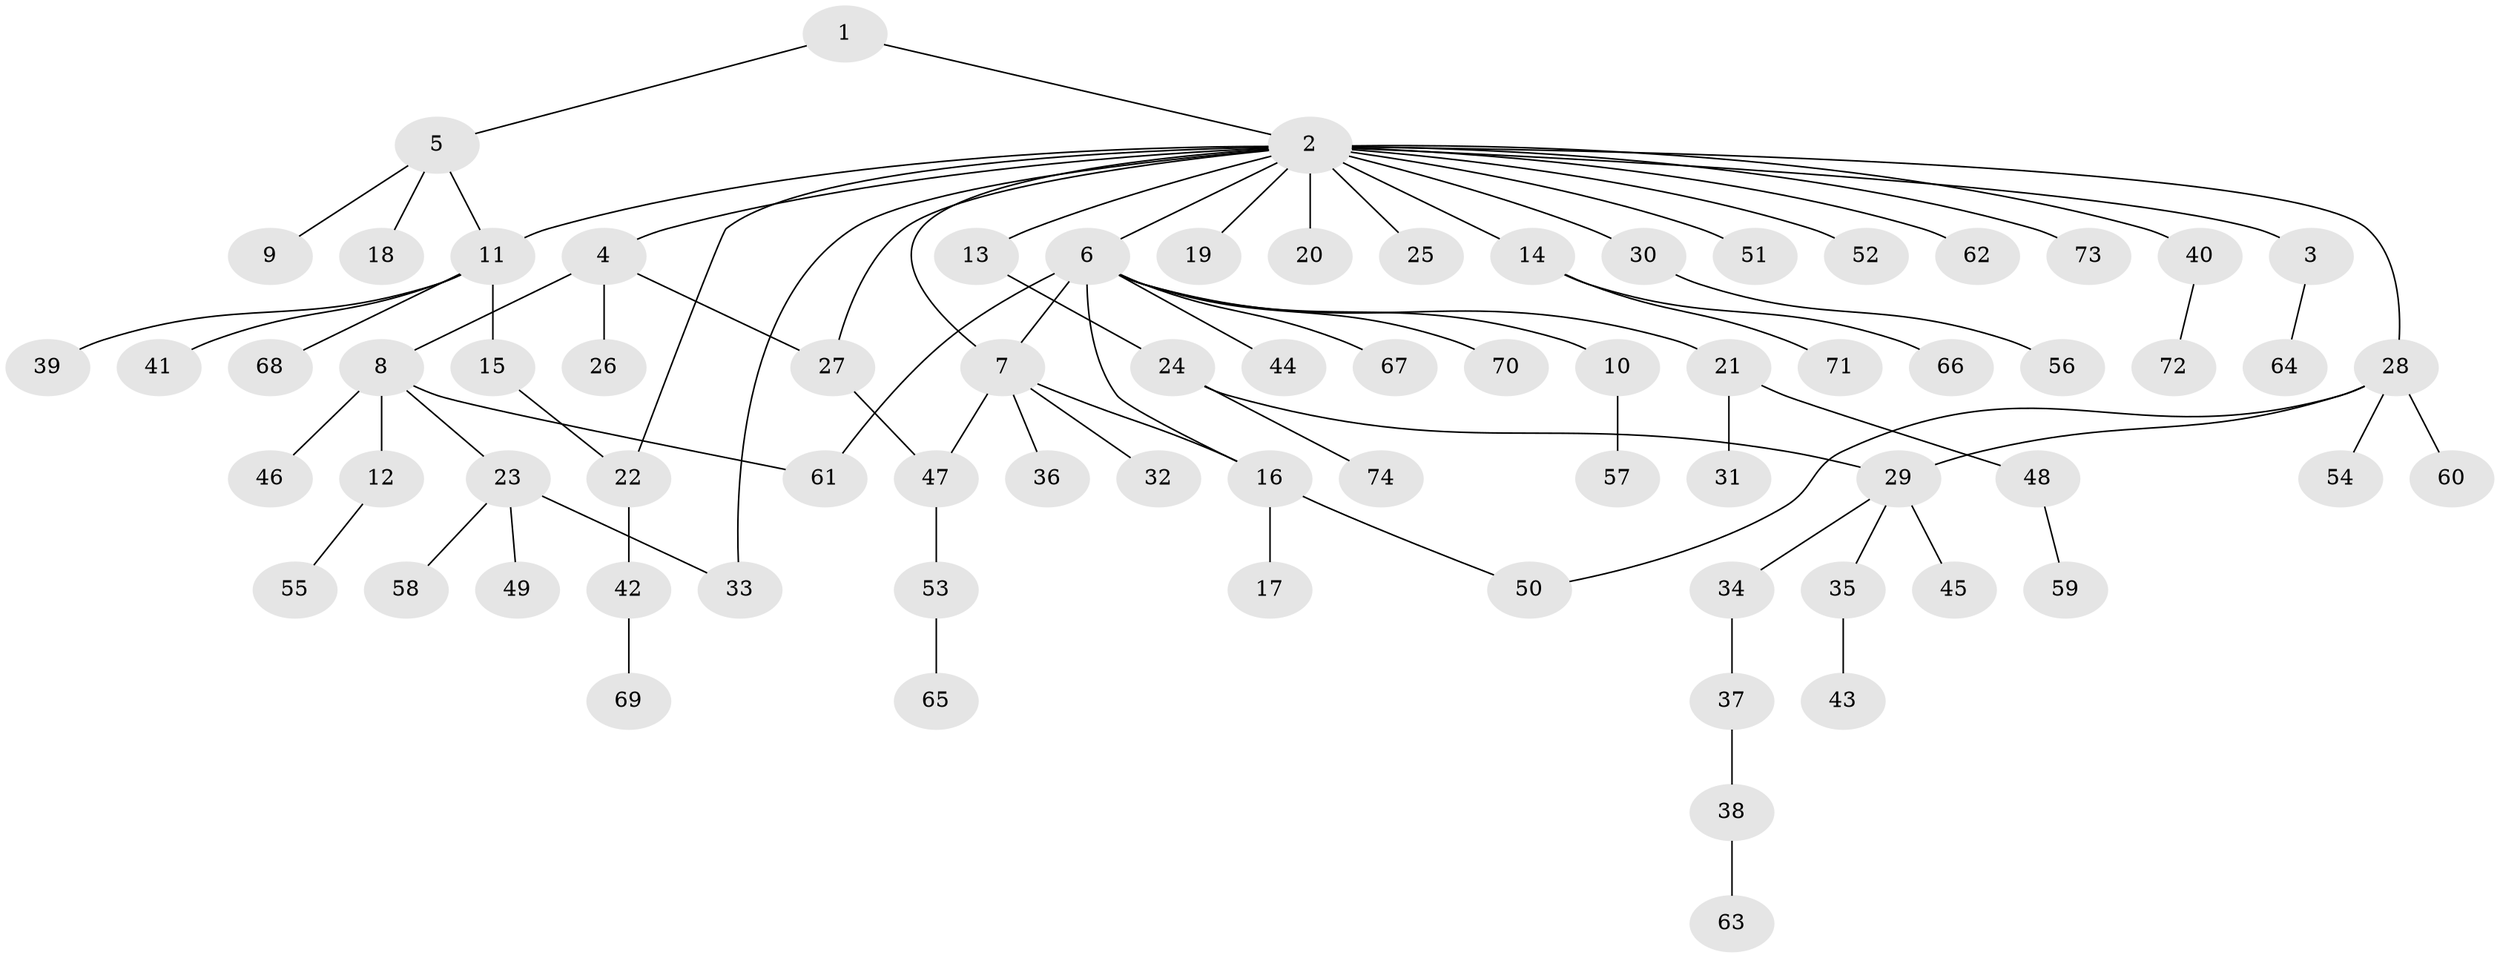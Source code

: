 // coarse degree distribution, {2: 0.13636363636363635, 20: 0.045454545454545456, 1: 0.7727272727272727, 3: 0.045454545454545456}
// Generated by graph-tools (version 1.1) at 2025/18/03/04/25 18:18:24]
// undirected, 74 vertices, 83 edges
graph export_dot {
graph [start="1"]
  node [color=gray90,style=filled];
  1;
  2;
  3;
  4;
  5;
  6;
  7;
  8;
  9;
  10;
  11;
  12;
  13;
  14;
  15;
  16;
  17;
  18;
  19;
  20;
  21;
  22;
  23;
  24;
  25;
  26;
  27;
  28;
  29;
  30;
  31;
  32;
  33;
  34;
  35;
  36;
  37;
  38;
  39;
  40;
  41;
  42;
  43;
  44;
  45;
  46;
  47;
  48;
  49;
  50;
  51;
  52;
  53;
  54;
  55;
  56;
  57;
  58;
  59;
  60;
  61;
  62;
  63;
  64;
  65;
  66;
  67;
  68;
  69;
  70;
  71;
  72;
  73;
  74;
  1 -- 2;
  1 -- 5;
  2 -- 3;
  2 -- 4;
  2 -- 6;
  2 -- 7;
  2 -- 11;
  2 -- 13;
  2 -- 14;
  2 -- 19;
  2 -- 20;
  2 -- 22;
  2 -- 25;
  2 -- 27;
  2 -- 28;
  2 -- 30;
  2 -- 33;
  2 -- 40;
  2 -- 51;
  2 -- 52;
  2 -- 62;
  2 -- 73;
  3 -- 64;
  4 -- 8;
  4 -- 26;
  4 -- 27;
  5 -- 9;
  5 -- 11;
  5 -- 18;
  6 -- 7;
  6 -- 10;
  6 -- 16;
  6 -- 21;
  6 -- 44;
  6 -- 61;
  6 -- 67;
  6 -- 70;
  7 -- 16;
  7 -- 32;
  7 -- 36;
  7 -- 47;
  8 -- 12;
  8 -- 23;
  8 -- 46;
  8 -- 61;
  10 -- 57;
  11 -- 15;
  11 -- 39;
  11 -- 41;
  11 -- 68;
  12 -- 55;
  13 -- 24;
  14 -- 66;
  14 -- 71;
  15 -- 22;
  16 -- 17;
  16 -- 50;
  21 -- 31;
  21 -- 48;
  22 -- 42;
  23 -- 33;
  23 -- 49;
  23 -- 58;
  24 -- 29;
  24 -- 74;
  27 -- 47;
  28 -- 29;
  28 -- 50;
  28 -- 54;
  28 -- 60;
  29 -- 34;
  29 -- 35;
  29 -- 45;
  30 -- 56;
  34 -- 37;
  35 -- 43;
  37 -- 38;
  38 -- 63;
  40 -- 72;
  42 -- 69;
  47 -- 53;
  48 -- 59;
  53 -- 65;
}
